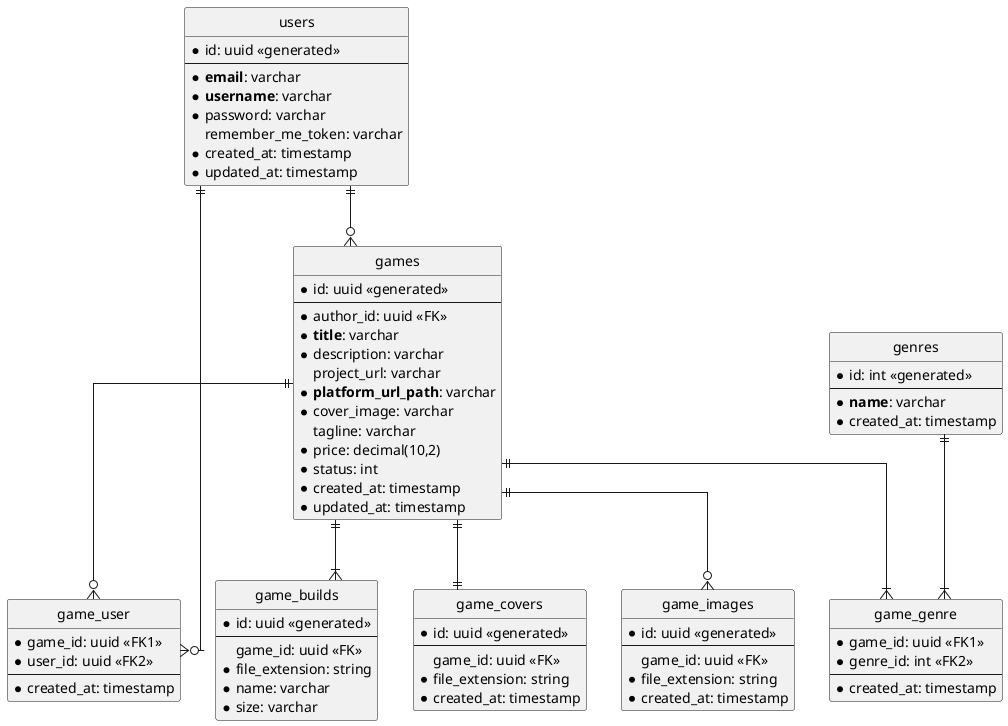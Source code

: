 @startuml databases

' hide the spot
hide circle

' avoid problems with angled crows feet
skinparam linetype ortho

entity "users" {
  *id: uuid <<generated>>
  --
  * **email**: varchar
  * **username**: varchar
  *password: varchar
  remember_me_token: varchar
  *created_at: timestamp
  *updated_at: timestamp
}

entity "games" {
  *id: uuid <<generated>>
  --
  *author_id: uuid <<FK>>
  * **title**: varchar
  *description: varchar
  project_url: varchar
  * **platform_url_path**: varchar
  *cover_image: varchar
  tagline: varchar
  *price: decimal(10,2)
  *status: int
  *created_at: timestamp
  *updated_at: timestamp
}

entity "game_covers" {
  *id: uuid <<generated>>
  --
  game_id: uuid <<FK>>
  *file_extension: string
  *created_at: timestamp
}

entity "game_images" {
  *id: uuid <<generated>>
  --
  game_id: uuid <<FK>>
  *file_extension: string
  *created_at: timestamp
}

entity "game_builds" {
  *id: uuid <<generated>>
  --
  game_id: uuid <<FK>>
  *file_extension: string
  *name: varchar
  *size: varchar
}

entity "game_user" {
  *game_id: uuid <<FK1>>
  *user_id: uuid <<FK2>>
  --
  *created_at: timestamp
}

entity "genres" {
  *id: int <<generated>>
  --
  * **name**: varchar
  *created_at: timestamp
}

entity "game_genre" {
  *game_id: uuid <<FK1>>
  *genre_id: int <<FK2>>
  --
  *created_at: timestamp
}

users ||--o{ games
users ||--o{ game_user
games ||--|| game_covers
games ||--|{ game_builds
games ||--o{ game_user
games ||--|{ game_genre
games ||--o{ game_images
genres ||--|{ game_genre

@enduml
